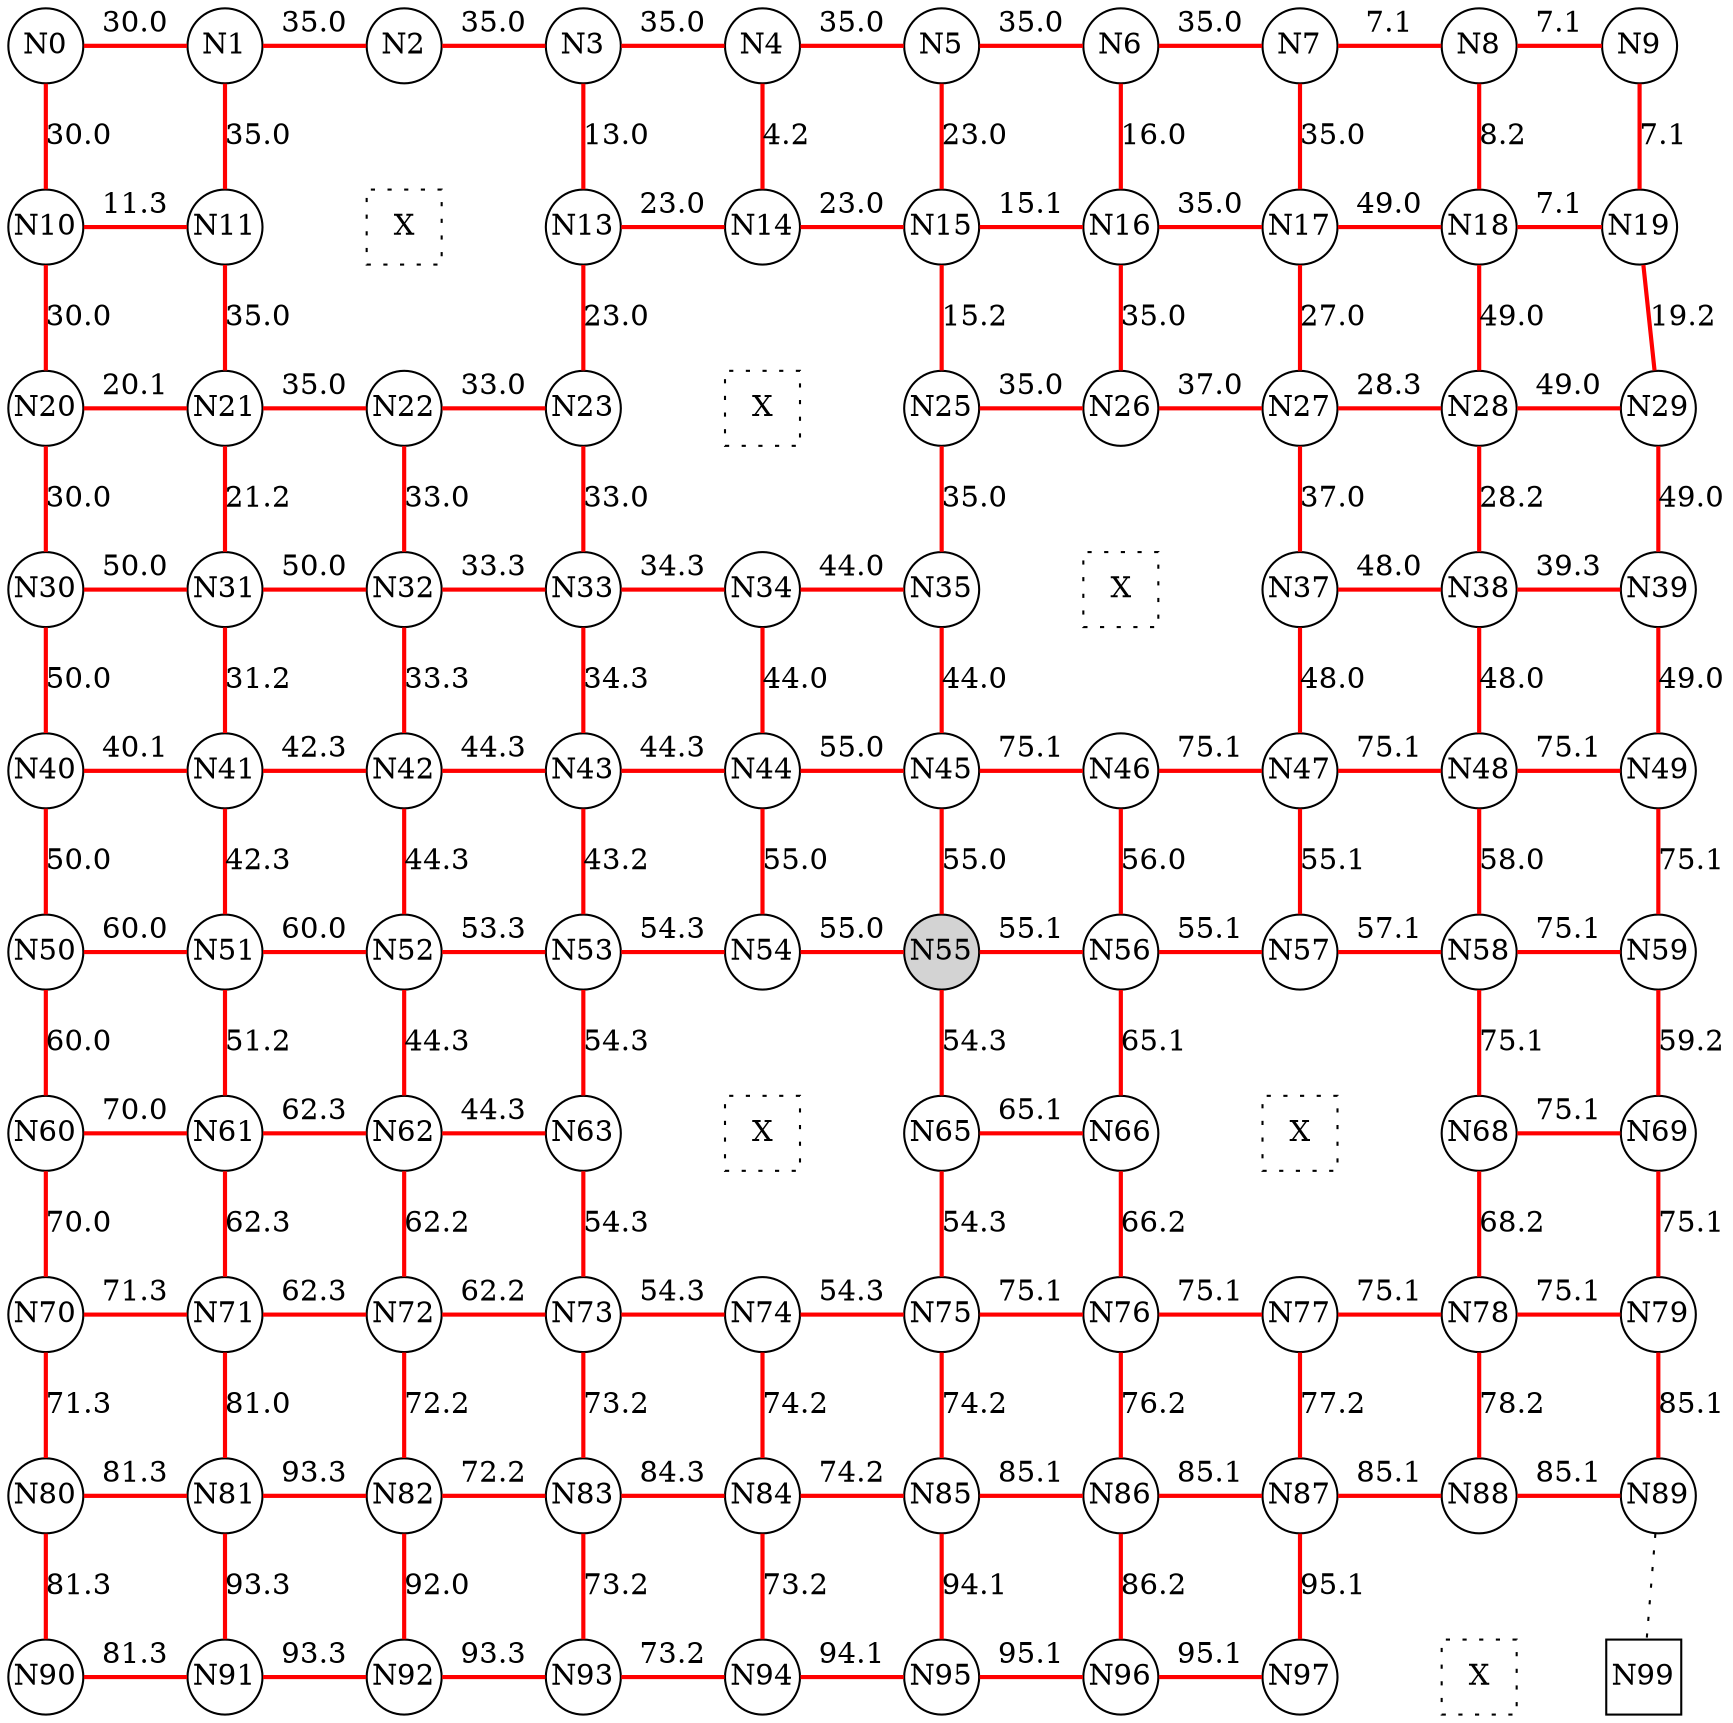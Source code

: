 
 digraph G { graph [layout=dot] 
 {rank=same; N0 [shape=circle, fixedsize=true]; N1 [shape=circle, fixedsize=true]; N2 [shape=circle, fixedsize=true]; N3 [shape=circle, fixedsize=true]; N4 [shape=circle, fixedsize=true]; N5 [shape=circle, fixedsize=true]; N6 [shape=circle, fixedsize=true]; N7 [shape=circle, fixedsize=true]; N8 [shape=circle, fixedsize=true]; N9 [shape=circle, fixedsize=true];  }
 {rank=same; N10 [shape=circle, fixedsize=true]; N11 [shape=circle, fixedsize=true]; N12 [shape=square, style=dotted, fixedsize=true, label=X]; N13 [shape=circle, fixedsize=true]; N14 [shape=circle, fixedsize=true]; N15 [shape=circle, fixedsize=true]; N16 [shape=circle, fixedsize=true]; N17 [shape=circle, fixedsize=true]; N18 [shape=circle, fixedsize=true]; N19 [shape=circle, fixedsize=true];  }
 {rank=same; N20 [shape=circle, fixedsize=true]; N21 [shape=circle, fixedsize=true]; N22 [shape=circle, fixedsize=true]; N23 [shape=circle, fixedsize=true]; N24 [shape=square, style=dotted, fixedsize=true, label=X]; N25 [shape=circle, fixedsize=true]; N26 [shape=circle, fixedsize=true]; N27 [shape=circle, fixedsize=true]; N28 [shape=circle, fixedsize=true]; N29 [shape=circle, fixedsize=true];  }
 {rank=same; N30 [shape=circle, fixedsize=true]; N31 [shape=circle, fixedsize=true]; N32 [shape=circle, fixedsize=true]; N33 [shape=circle, fixedsize=true]; N34 [shape=circle, fixedsize=true]; N35 [shape=circle, fixedsize=true]; N36 [shape=square, style=dotted, fixedsize=true, label=X]; N37 [shape=circle, fixedsize=true]; N38 [shape=circle, fixedsize=true]; N39 [shape=circle, fixedsize=true];  }
 {rank=same; N40 [shape=circle, fixedsize=true]; N41 [shape=circle, fixedsize=true]; N42 [shape=circle, fixedsize=true]; N43 [shape=circle, fixedsize=true]; N44 [shape=circle, fixedsize=true]; N45 [shape=circle, fixedsize=true]; N46 [shape=circle, fixedsize=true]; N47 [shape=circle, fixedsize=true]; N48 [shape=circle, fixedsize=true]; N49 [shape=circle, fixedsize=true];  }
 {rank=same; N50 [shape=circle, fixedsize=true]; N51 [shape=circle, fixedsize=true]; N52 [shape=circle, fixedsize=true]; N53 [shape=circle, fixedsize=true]; N54 [shape=circle, fixedsize=true]; N55 [shape=circle, style=filled, fixedsize=true]; N56 [shape=circle, fixedsize=true]; N57 [shape=circle, fixedsize=true]; N58 [shape=circle, fixedsize=true]; N59 [shape=circle, fixedsize=true];  }
 {rank=same; N60 [shape=circle, fixedsize=true]; N61 [shape=circle, fixedsize=true]; N62 [shape=circle, fixedsize=true]; N63 [shape=circle, fixedsize=true]; N64 [shape=square, style=dotted, fixedsize=true, label=X]; N65 [shape=circle, fixedsize=true]; N66 [shape=circle, fixedsize=true]; N67 [shape=square, style=dotted, fixedsize=true, label=X]; N68 [shape=circle, fixedsize=true]; N69 [shape=circle, fixedsize=true];  }
 {rank=same; N70 [shape=circle, fixedsize=true]; N71 [shape=circle, fixedsize=true]; N72 [shape=circle, fixedsize=true]; N73 [shape=circle, fixedsize=true]; N74 [shape=circle, fixedsize=true]; N75 [shape=circle, fixedsize=true]; N76 [shape=circle, fixedsize=true]; N77 [shape=circle, fixedsize=true]; N78 [shape=circle, fixedsize=true]; N79 [shape=circle, fixedsize=true];  }
 {rank=same; N80 [shape=circle, fixedsize=true]; N81 [shape=circle, fixedsize=true]; N82 [shape=circle, fixedsize=true]; N83 [shape=circle, fixedsize=true]; N84 [shape=circle, fixedsize=true]; N85 [shape=circle, fixedsize=true]; N86 [shape=circle, fixedsize=true]; N87 [shape=circle, fixedsize=true]; N88 [shape=circle, fixedsize=true]; N89 [shape=circle, fixedsize=true];  }
 {rank=same; N90 [shape=circle, fixedsize=true]; N91 [shape=circle, fixedsize=true]; N92 [shape=circle, fixedsize=true]; N93 [shape=circle, fixedsize=true]; N94 [shape=circle, fixedsize=true]; N95 [shape=circle, fixedsize=true]; N96 [shape=circle, fixedsize=true]; N97 [shape=circle, fixedsize=true]; N98 [shape=square, style=dotted, fixedsize=true, label=X]; N99 [shape=square, fixedsize=true];  }
N0->N1 [dir=none, color=red, style=bold, label="30.0"]
N1->N2 [dir=none, color=red, style=bold, label="35.0"]
N2->N3 [dir=none, color=red, style=bold, label="35.0"]
N3->N4 [dir=none, color=red, style=bold, label="35.0"]
N4->N5 [dir=none, color=red, style=bold, label="35.0"]
N5->N6 [dir=none, color=red, style=bold, label="35.0"]
N6->N7 [dir=none, color=red, style=bold, label="35.0"]
N7->N8 [dir=none, color=red, style=bold, label="7.1"]
N8->N9 [dir=none, color=red, style=bold, label="7.1"]
N10->N11 [dir=none, color=red, style=bold, label="11.3"]
N11->N12 [dir=none, style=invis, label=" "]
N12->N13 [dir=none, style=invis, label=" "]
N13->N14 [dir=none, color=red, style=bold, label="23.0"]
N14->N15 [dir=none, color=red, style=bold, label="23.0"]
N15->N16 [dir=none, color=red, style=bold, label="15.1"]
N16->N17 [dir=none, color=red, style=bold, label="35.0"]
N17->N18 [dir=none, color=red, style=bold, label="49.0"]
N18->N19 [dir=none, color=red, style=bold, label="7.1"]
N20->N21 [dir=none, color=red, style=bold, label="20.1"]
N21->N22 [dir=none, color=red, style=bold, label="35.0"]
N22->N23 [dir=none, color=red, style=bold, label="33.0"]
N23->N24 [dir=none, style=invis, label=" "]
N24->N25 [dir=none, style=invis, label=" "]
N25->N26 [dir=none, color=red, style=bold, label="35.0"]
N26->N27 [dir=none, color=red, style=bold, label="37.0"]
N27->N28 [dir=none, color=red, style=bold, label="28.3"]
N28->N29 [dir=none, color=red, style=bold, label="49.0"]
N30->N31 [dir=none, color=red, style=bold, label="50.0"]
N31->N32 [dir=none, color=red, style=bold, label="50.0"]
N32->N33 [dir=none, color=red, style=bold, label="33.3"]
N33->N34 [dir=none, color=red, style=bold, label="34.3"]
N34->N35 [dir=none, color=red, style=bold, label="44.0"]
N35->N36 [dir=none, style=invis, label=" "]
N36->N37 [dir=none, style=invis, label=" "]
N37->N38 [dir=none, color=red, style=bold, label="48.0"]
N38->N39 [dir=none, color=red, style=bold, label="39.3"]
N40->N41 [dir=none, color=red, style=bold, label="40.1"]
N41->N42 [dir=none, color=red, style=bold, label="42.3"]
N42->N43 [dir=none, color=red, style=bold, label="44.3"]
N43->N44 [dir=none, color=red, style=bold, label="44.3"]
N44->N45 [dir=none, color=red, style=bold, label="55.0"]
N45->N46 [dir=none, color=red, style=bold, label="75.1"]
N46->N47 [dir=none, color=red, style=bold, label="75.1"]
N47->N48 [dir=none, color=red, style=bold, label="75.1"]
N48->N49 [dir=none, color=red, style=bold, label="75.1"]
N50->N51 [dir=none, color=red, style=bold, label="60.0"]
N51->N52 [dir=none, color=red, style=bold, label="60.0"]
N52->N53 [dir=none, color=red, style=bold, label="53.3"]
N53->N54 [dir=none, color=red, style=bold, label="54.3"]
N54->N55 [dir=none, color=red, style=bold, label="55.0"]
N55->N56 [dir=none, color=red, style=bold, label="55.1"]
N56->N57 [dir=none, color=red, style=bold, label="55.1"]
N57->N58 [dir=none, color=red, style=bold, label="57.1"]
N58->N59 [dir=none, color=red, style=bold, label="75.1"]
N60->N61 [dir=none, color=red, style=bold, label="70.0"]
N61->N62 [dir=none, color=red, style=bold, label="62.3"]
N62->N63 [dir=none, color=red, style=bold, label="44.3"]
N63->N64 [dir=none, style=invis, label=" "]
N64->N65 [dir=none, style=invis, label=" "]
N65->N66 [dir=none, color=red, style=bold, label="65.1"]
N66->N67 [dir=none, style=invis, label=" "]
N67->N68 [dir=none, style=invis, label=" "]
N68->N69 [dir=none, color=red, style=bold, label="75.1"]
N70->N71 [dir=none, color=red, style=bold, label="71.3"]
N71->N72 [dir=none, color=red, style=bold, label="62.3"]
N72->N73 [dir=none, color=red, style=bold, label="62.2"]
N73->N74 [dir=none, color=red, style=bold, label="54.3"]
N74->N75 [dir=none, color=red, style=bold, label="54.3"]
N75->N76 [dir=none, color=red, style=bold, label="75.1"]
N76->N77 [dir=none, color=red, style=bold, label="75.1"]
N77->N78 [dir=none, color=red, style=bold, label="75.1"]
N78->N79 [dir=none, color=red, style=bold, label="75.1"]
N80->N81 [dir=none, color=red, style=bold, label="81.3"]
N81->N82 [dir=none, color=red, style=bold, label="93.3"]
N82->N83 [dir=none, color=red, style=bold, label="72.2"]
N83->N84 [dir=none, color=red, style=bold, label="84.3"]
N84->N85 [dir=none, color=red, style=bold, label="74.2"]
N85->N86 [dir=none, color=red, style=bold, label="85.1"]
N86->N87 [dir=none, color=red, style=bold, label="85.1"]
N87->N88 [dir=none, color=red, style=bold, label="85.1"]
N88->N89 [dir=none, color=red, style=bold, label="85.1"]
N90->N91 [dir=none, color=red, style=bold, label="81.3"]
N91->N92 [dir=none, color=red, style=bold, label="93.3"]
N92->N93 [dir=none, color=red, style=bold, label="93.3"]
N93->N94 [dir=none, color=red, style=bold, label="73.2"]
N94->N95 [dir=none, color=red, style=bold, label="94.1"]
N95->N96 [dir=none, color=red, style=bold, label="95.1"]
N96->N97 [dir=none, color=red, style=bold, label="95.1"]
N97->N98 [dir=none, style=invis, label=" "]
N98->N99 [dir=none, style=invis, label=" "]
N0->N10 [dir=none, color=red, style=bold, label="30.0"]
N10->N20 [dir=none, color=red, style=bold, label="30.0"]
N20->N30 [dir=none, color=red, style=bold, label="30.0"]
N30->N40 [dir=none, color=red, style=bold, label="50.0"]
N40->N50 [dir=none, color=red, style=bold, label="50.0"]
N50->N60 [dir=none, color=red, style=bold, label="60.0"]
N60->N70 [dir=none, color=red, style=bold, label="70.0"]
N70->N80 [dir=none, color=red, style=bold, label="71.3"]
N80->N90 [dir=none, color=red, style=bold, label="81.3"]
N1->N11 [dir=none, color=red, style=bold, label="35.0"]
N11->N21 [dir=none, color=red, style=bold, label="35.0"]
N21->N31 [dir=none, color=red, style=bold, label="21.2"]
N31->N41 [dir=none, color=red, style=bold, label="31.2"]
N41->N51 [dir=none, color=red, style=bold, label="42.3"]
N51->N61 [dir=none, color=red, style=bold, label="51.2"]
N61->N71 [dir=none, color=red, style=bold, label="62.3"]
N71->N81 [dir=none, color=red, style=bold, label="81.0"]
N81->N91 [dir=none, color=red, style=bold, label="93.3"]
N2->N12 [dir=none, style=invis, label=" "]
N12->N22 [dir=none, style=invis, label=" "]
N22->N32 [dir=none, color=red, style=bold, label="33.0"]
N32->N42 [dir=none, color=red, style=bold, label="33.3"]
N42->N52 [dir=none, color=red, style=bold, label="44.3"]
N52->N62 [dir=none, color=red, style=bold, label="44.3"]
N62->N72 [dir=none, color=red, style=bold, label="62.2"]
N72->N82 [dir=none, color=red, style=bold, label="72.2"]
N82->N92 [dir=none, color=red, style=bold, label="92.0"]
N3->N13 [dir=none, color=red, style=bold, label="13.0"]
N13->N23 [dir=none, color=red, style=bold, label="23.0"]
N23->N33 [dir=none, color=red, style=bold, label="33.0"]
N33->N43 [dir=none, color=red, style=bold, label="34.3"]
N43->N53 [dir=none, color=red, style=bold, label="43.2"]
N53->N63 [dir=none, color=red, style=bold, label="54.3"]
N63->N73 [dir=none, color=red, style=bold, label="54.3"]
N73->N83 [dir=none, color=red, style=bold, label="73.2"]
N83->N93 [dir=none, color=red, style=bold, label="73.2"]
N4->N14 [dir=none, color=red, style=bold, label="4.2"]
N14->N24 [dir=none, style=invis, label=" "]
N24->N34 [dir=none, style=invis, label=" "]
N34->N44 [dir=none, color=red, style=bold, label="44.0"]
N44->N54 [dir=none, color=red, style=bold, label="55.0"]
N54->N64 [dir=none, style=invis, label=" "]
N64->N74 [dir=none, style=invis, label=" "]
N74->N84 [dir=none, color=red, style=bold, label="74.2"]
N84->N94 [dir=none, color=red, style=bold, label="73.2"]
N5->N15 [dir=none, color=red, style=bold, label="23.0"]
N15->N25 [dir=none, color=red, style=bold, label="15.2"]
N25->N35 [dir=none, color=red, style=bold, label="35.0"]
N35->N45 [dir=none, color=red, style=bold, label="44.0"]
N45->N55 [dir=none, color=red, style=bold, label="55.0"]
N55->N65 [dir=none, color=red, style=bold, label="54.3"]
N65->N75 [dir=none, color=red, style=bold, label="54.3"]
N75->N85 [dir=none, color=red, style=bold, label="74.2"]
N85->N95 [dir=none, color=red, style=bold, label="94.1"]
N6->N16 [dir=none, color=red, style=bold, label="16.0"]
N16->N26 [dir=none, color=red, style=bold, label="35.0"]
N26->N36 [dir=none, style=invis, label=" "]
N36->N46 [dir=none, style=invis, label=" "]
N46->N56 [dir=none, color=red, style=bold, label="56.0"]
N56->N66 [dir=none, color=red, style=bold, label="65.1"]
N66->N76 [dir=none, color=red, style=bold, label="66.2"]
N76->N86 [dir=none, color=red, style=bold, label="76.2"]
N86->N96 [dir=none, color=red, style=bold, label="86.2"]
N7->N17 [dir=none, color=red, style=bold, label="35.0"]
N17->N27 [dir=none, color=red, style=bold, label="27.0"]
N27->N37 [dir=none, color=red, style=bold, label="37.0"]
N37->N47 [dir=none, color=red, style=bold, label="48.0"]
N47->N57 [dir=none, color=red, style=bold, label="55.1"]
N57->N67 [dir=none, style=invis, label=" "]
N67->N77 [dir=none, style=invis, label=" "]
N77->N87 [dir=none, color=red, style=bold, label="77.2"]
N87->N97 [dir=none, color=red, style=bold, label="95.1"]
N8->N18 [dir=none, color=red, style=bold, label="8.2"]
N18->N28 [dir=none, color=red, style=bold, label="49.0"]
N28->N38 [dir=none, color=red, style=bold, label="28.2"]
N38->N48 [dir=none, color=red, style=bold, label="48.0"]
N48->N58 [dir=none, color=red, style=bold, label="58.0"]
N58->N68 [dir=none, color=red, style=bold, label="75.1"]
N68->N78 [dir=none, color=red, style=bold, label="68.2"]
N78->N88 [dir=none, color=red, style=bold, label="78.2"]
N88->N98 [dir=none, style=invis, label=" "]
N9->N19 [dir=none, color=red, style=bold, label="7.1"]
N19->N29 [dir=none, color=red, style=bold, label="19.2"]
N29->N39 [dir=none, color=red, style=bold, label="49.0"]
N39->N49 [dir=none, color=red, style=bold, label="49.0"]
N49->N59 [dir=none, color=red, style=bold, label="75.1"]
N59->N69 [dir=none, color=red, style=bold, label="59.2"]
N69->N79 [dir=none, color=red, style=bold, label="75.1"]
N79->N89 [dir=none, color=red, style=bold, label="85.1"]
N89->N99 [dir=none, style=dotted, label=""]
 }